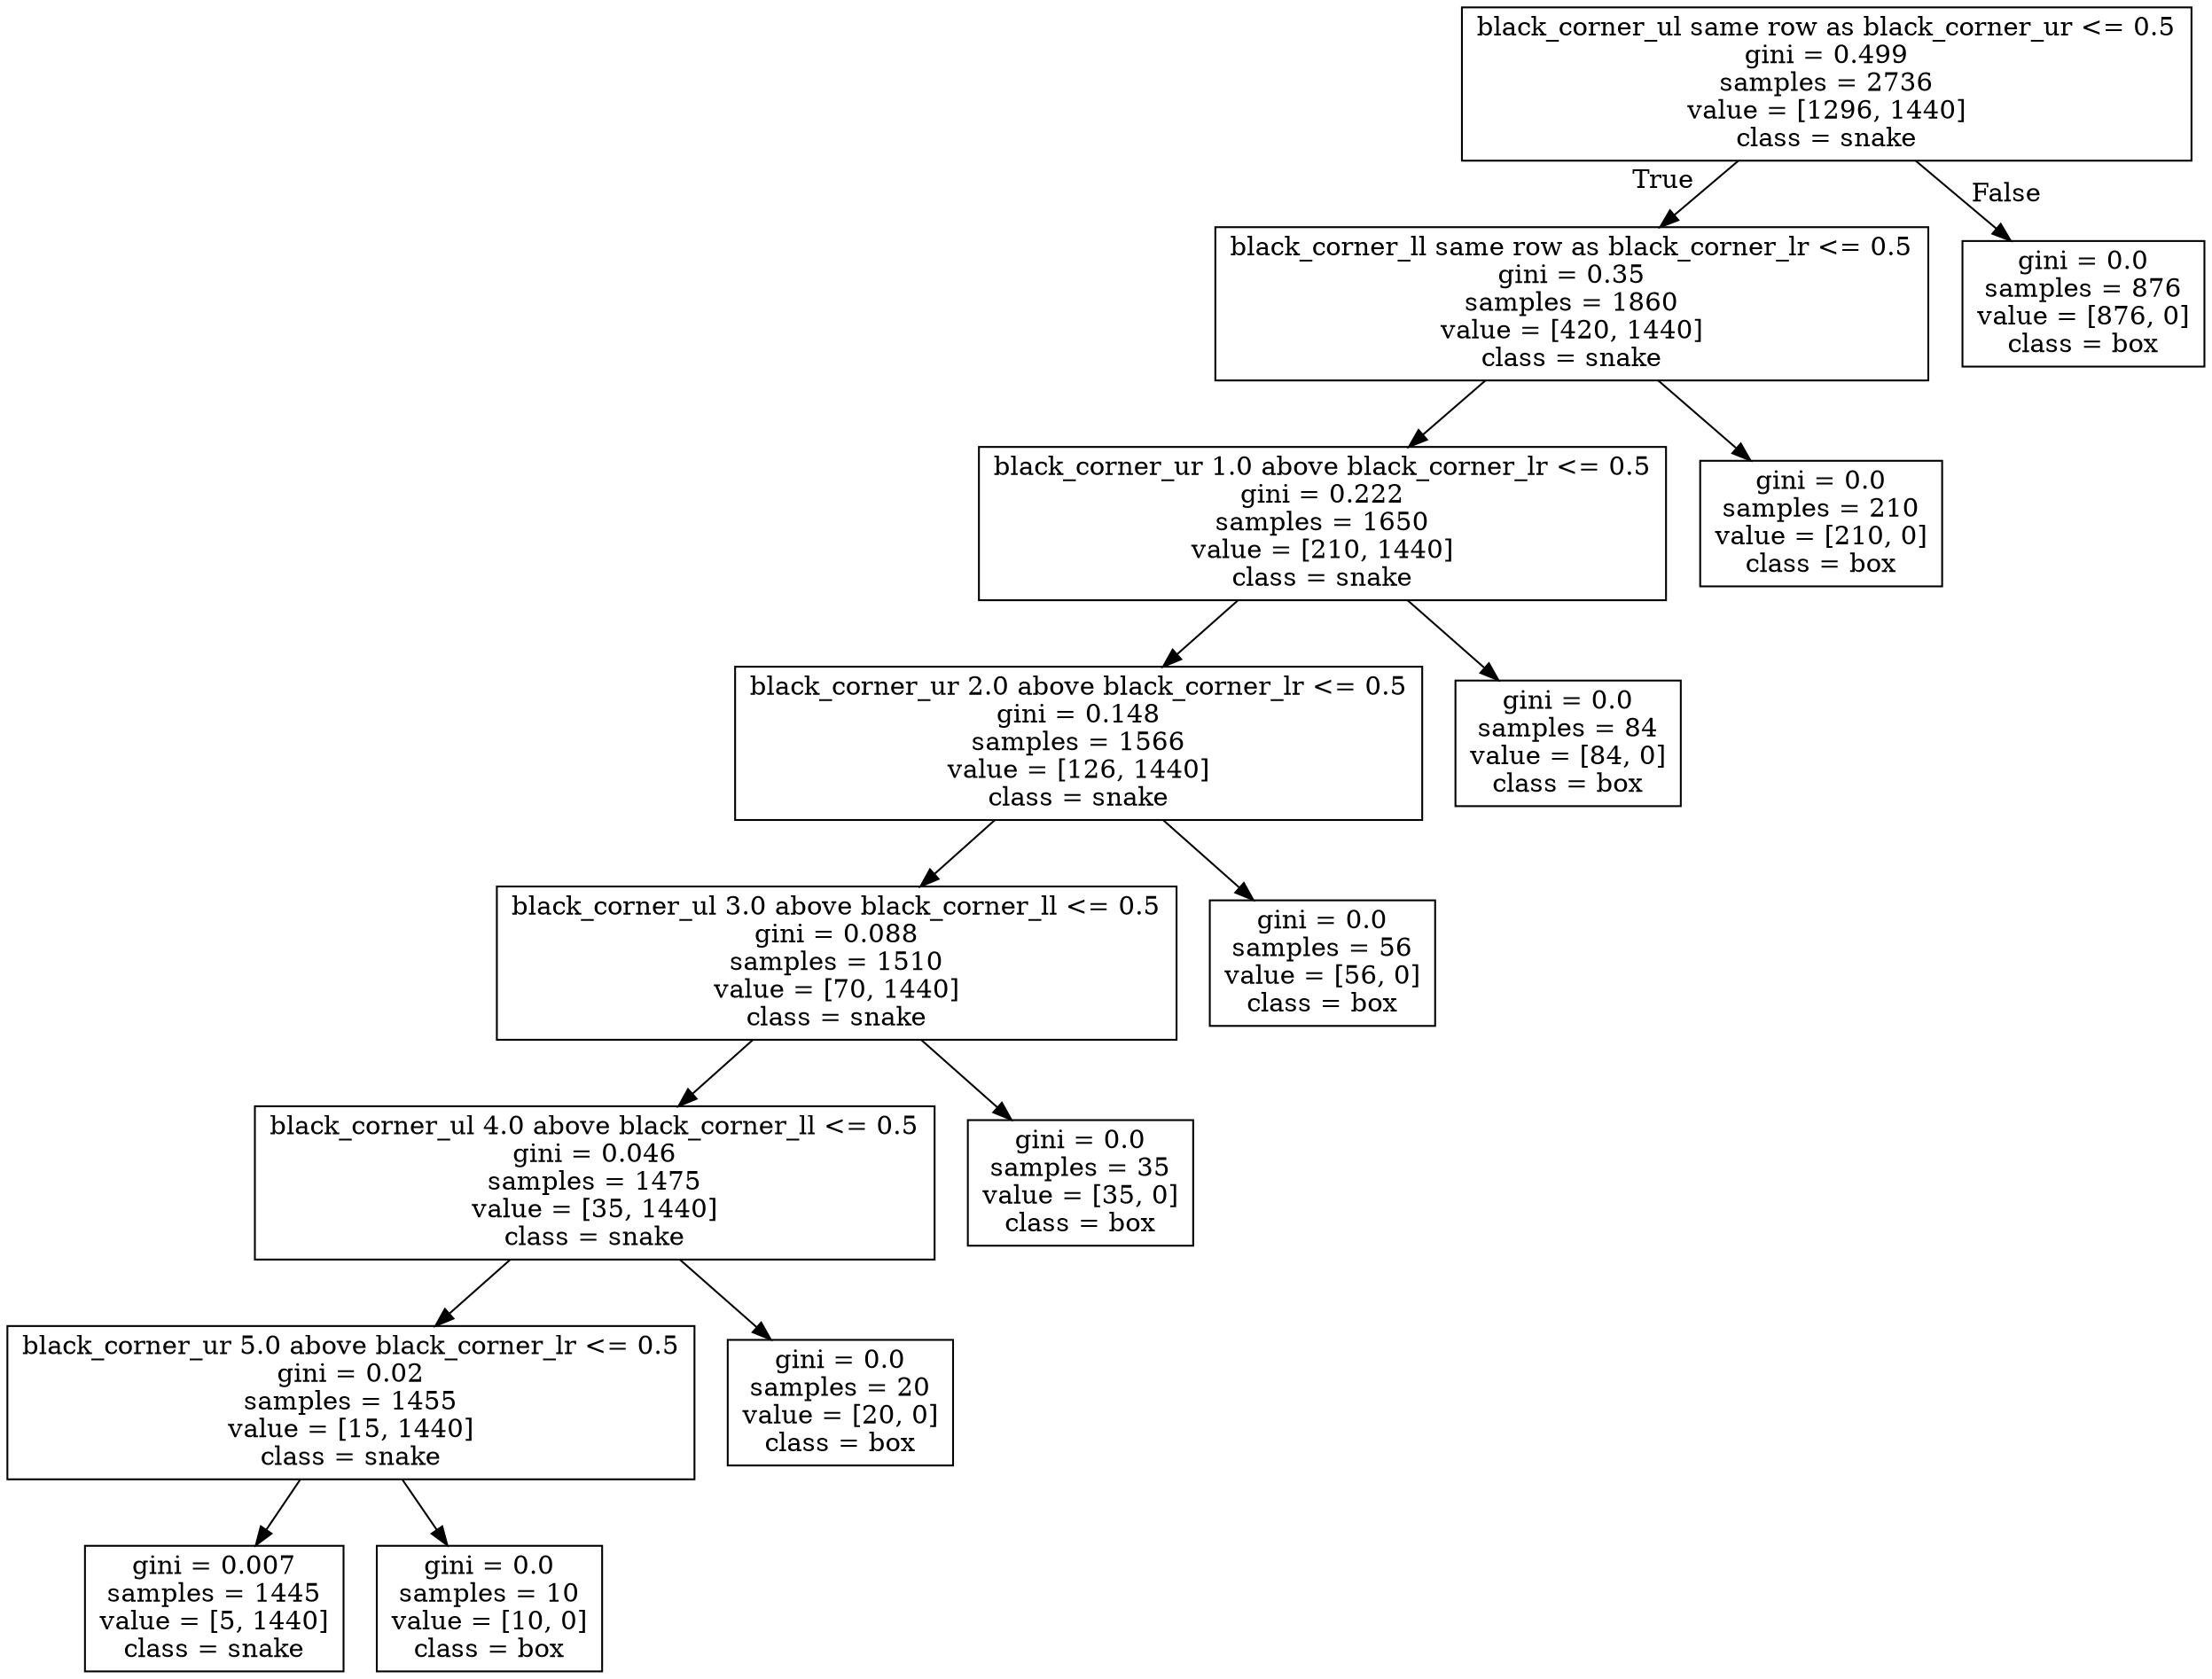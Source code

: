 digraph Tree {
node [shape=box] ;
0 [label="black_corner_ul same row as black_corner_ur <= 0.5\ngini = 0.499\nsamples = 2736\nvalue = [1296, 1440]\nclass = snake"] ;
1 [label="black_corner_ll same row as black_corner_lr <= 0.5\ngini = 0.35\nsamples = 1860\nvalue = [420, 1440]\nclass = snake"] ;
0 -> 1 [labeldistance=2.5, labelangle=45, headlabel="True"] ;
2 [label="black_corner_ur 1.0 above black_corner_lr <= 0.5\ngini = 0.222\nsamples = 1650\nvalue = [210, 1440]\nclass = snake"] ;
1 -> 2 ;
3 [label="black_corner_ur 2.0 above black_corner_lr <= 0.5\ngini = 0.148\nsamples = 1566\nvalue = [126, 1440]\nclass = snake"] ;
2 -> 3 ;
4 [label="black_corner_ul 3.0 above black_corner_ll <= 0.5\ngini = 0.088\nsamples = 1510\nvalue = [70, 1440]\nclass = snake"] ;
3 -> 4 ;
5 [label="black_corner_ul 4.0 above black_corner_ll <= 0.5\ngini = 0.046\nsamples = 1475\nvalue = [35, 1440]\nclass = snake"] ;
4 -> 5 ;
6 [label="black_corner_ur 5.0 above black_corner_lr <= 0.5\ngini = 0.02\nsamples = 1455\nvalue = [15, 1440]\nclass = snake"] ;
5 -> 6 ;
7 [label="gini = 0.007\nsamples = 1445\nvalue = [5, 1440]\nclass = snake"] ;
6 -> 7 ;
8 [label="gini = 0.0\nsamples = 10\nvalue = [10, 0]\nclass = box"] ;
6 -> 8 ;
9 [label="gini = 0.0\nsamples = 20\nvalue = [20, 0]\nclass = box"] ;
5 -> 9 ;
10 [label="gini = 0.0\nsamples = 35\nvalue = [35, 0]\nclass = box"] ;
4 -> 10 ;
11 [label="gini = 0.0\nsamples = 56\nvalue = [56, 0]\nclass = box"] ;
3 -> 11 ;
12 [label="gini = 0.0\nsamples = 84\nvalue = [84, 0]\nclass = box"] ;
2 -> 12 ;
13 [label="gini = 0.0\nsamples = 210\nvalue = [210, 0]\nclass = box"] ;
1 -> 13 ;
14 [label="gini = 0.0\nsamples = 876\nvalue = [876, 0]\nclass = box"] ;
0 -> 14 [labeldistance=2.5, labelangle=-45, headlabel="False"] ;
}